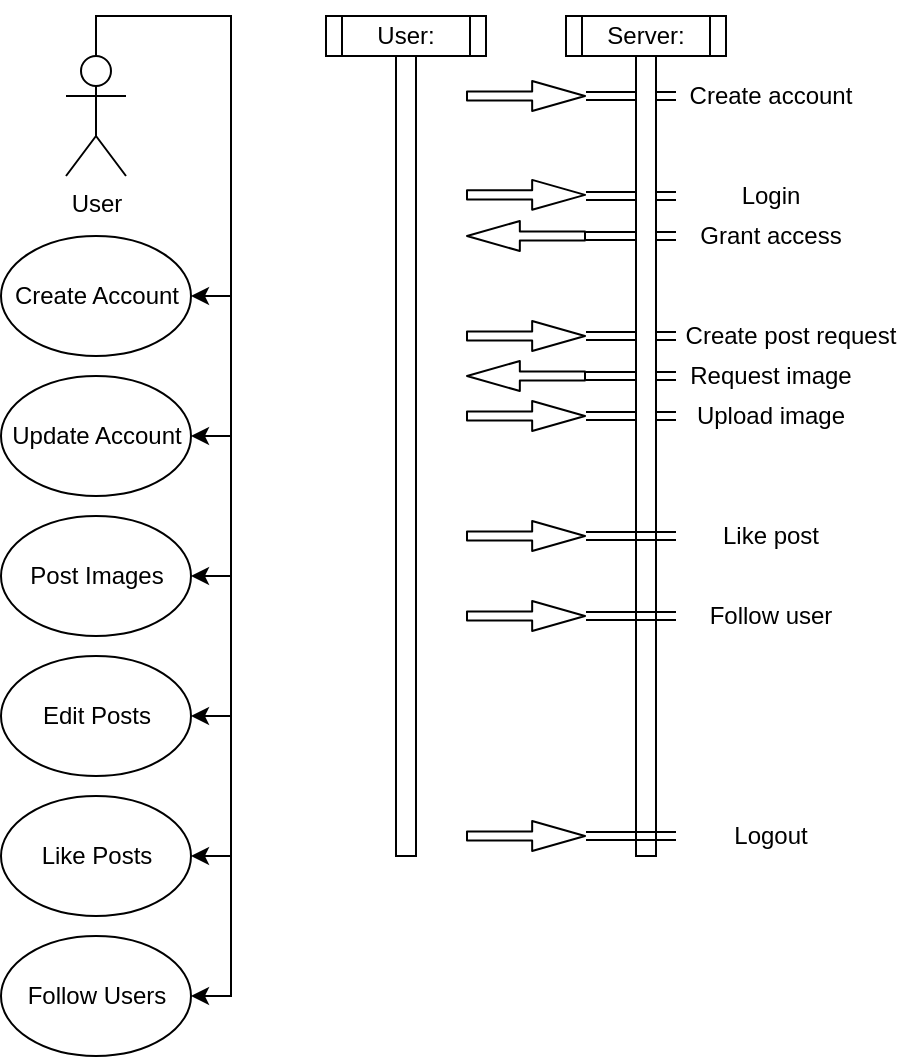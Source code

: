 <mxfile version="14.4.5" type="github">
  <diagram id="xQAQiBnubpCkgWLHh3Rl" name="Page-1">
    <mxGraphModel dx="446" dy="641" grid="1" gridSize="10" guides="1" tooltips="1" connect="1" arrows="1" fold="1" page="1" pageScale="1" pageWidth="850" pageHeight="1100" math="0" shadow="0">
      <root>
        <mxCell id="0" />
        <mxCell id="1" parent="0" />
        <mxCell id="hfRFohdYxngcztOoLjTW-9" style="edgeStyle=orthogonalEdgeStyle;rounded=0;orthogonalLoop=1;jettySize=auto;html=1;exitX=0.5;exitY=0;exitDx=0;exitDy=0;exitPerimeter=0;entryX=1;entryY=0.5;entryDx=0;entryDy=0;" edge="1" parent="1" source="hfRFohdYxngcztOoLjTW-1" target="hfRFohdYxngcztOoLjTW-7">
          <mxGeometry relative="1" as="geometry" />
        </mxCell>
        <mxCell id="hfRFohdYxngcztOoLjTW-10" style="edgeStyle=orthogonalEdgeStyle;rounded=0;orthogonalLoop=1;jettySize=auto;html=1;exitX=0.5;exitY=0;exitDx=0;exitDy=0;exitPerimeter=0;entryX=1;entryY=0.5;entryDx=0;entryDy=0;" edge="1" parent="1" source="hfRFohdYxngcztOoLjTW-1" target="hfRFohdYxngcztOoLjTW-2">
          <mxGeometry relative="1" as="geometry" />
        </mxCell>
        <mxCell id="hfRFohdYxngcztOoLjTW-11" style="edgeStyle=orthogonalEdgeStyle;rounded=0;orthogonalLoop=1;jettySize=auto;html=1;exitX=0.5;exitY=0;exitDx=0;exitDy=0;exitPerimeter=0;entryX=1;entryY=0.5;entryDx=0;entryDy=0;" edge="1" parent="1" source="hfRFohdYxngcztOoLjTW-1" target="hfRFohdYxngcztOoLjTW-3">
          <mxGeometry relative="1" as="geometry" />
        </mxCell>
        <mxCell id="hfRFohdYxngcztOoLjTW-12" style="edgeStyle=orthogonalEdgeStyle;rounded=0;orthogonalLoop=1;jettySize=auto;html=1;exitX=0.5;exitY=0;exitDx=0;exitDy=0;exitPerimeter=0;entryX=1;entryY=0.5;entryDx=0;entryDy=0;" edge="1" parent="1" source="hfRFohdYxngcztOoLjTW-1" target="hfRFohdYxngcztOoLjTW-4">
          <mxGeometry relative="1" as="geometry" />
        </mxCell>
        <mxCell id="hfRFohdYxngcztOoLjTW-13" style="edgeStyle=orthogonalEdgeStyle;rounded=0;orthogonalLoop=1;jettySize=auto;html=1;exitX=0.5;exitY=0;exitDx=0;exitDy=0;exitPerimeter=0;entryX=1;entryY=0.5;entryDx=0;entryDy=0;" edge="1" parent="1" source="hfRFohdYxngcztOoLjTW-1" target="hfRFohdYxngcztOoLjTW-5">
          <mxGeometry relative="1" as="geometry" />
        </mxCell>
        <mxCell id="hfRFohdYxngcztOoLjTW-14" style="edgeStyle=orthogonalEdgeStyle;rounded=0;orthogonalLoop=1;jettySize=auto;html=1;exitX=0.5;exitY=0;exitDx=0;exitDy=0;exitPerimeter=0;entryX=1;entryY=0.5;entryDx=0;entryDy=0;" edge="1" parent="1" source="hfRFohdYxngcztOoLjTW-1" target="hfRFohdYxngcztOoLjTW-6">
          <mxGeometry relative="1" as="geometry" />
        </mxCell>
        <mxCell id="hfRFohdYxngcztOoLjTW-1" value="User" style="shape=umlActor;verticalLabelPosition=bottom;verticalAlign=top;html=1;outlineConnect=0;" vertex="1" parent="1">
          <mxGeometry x="80" y="40" width="30" height="60" as="geometry" />
        </mxCell>
        <mxCell id="hfRFohdYxngcztOoLjTW-2" value="Create Account" style="ellipse;whiteSpace=wrap;html=1;" vertex="1" parent="1">
          <mxGeometry x="47.5" y="130" width="95" height="60" as="geometry" />
        </mxCell>
        <mxCell id="hfRFohdYxngcztOoLjTW-3" value="Update Account" style="ellipse;whiteSpace=wrap;html=1;" vertex="1" parent="1">
          <mxGeometry x="47.5" y="200" width="95" height="60" as="geometry" />
        </mxCell>
        <mxCell id="hfRFohdYxngcztOoLjTW-4" value="Post Images" style="ellipse;whiteSpace=wrap;html=1;" vertex="1" parent="1">
          <mxGeometry x="47.5" y="270" width="95" height="60" as="geometry" />
        </mxCell>
        <mxCell id="hfRFohdYxngcztOoLjTW-5" value="Edit Posts" style="ellipse;whiteSpace=wrap;html=1;" vertex="1" parent="1">
          <mxGeometry x="47.5" y="340" width="95" height="60" as="geometry" />
        </mxCell>
        <mxCell id="hfRFohdYxngcztOoLjTW-6" value="Like Posts" style="ellipse;whiteSpace=wrap;html=1;" vertex="1" parent="1">
          <mxGeometry x="47.5" y="410" width="95" height="60" as="geometry" />
        </mxCell>
        <mxCell id="hfRFohdYxngcztOoLjTW-7" value="Follow Users" style="ellipse;whiteSpace=wrap;html=1;" vertex="1" parent="1">
          <mxGeometry x="47.5" y="480" width="95" height="60" as="geometry" />
        </mxCell>
        <mxCell id="hfRFohdYxngcztOoLjTW-15" value="User:" style="shape=process;whiteSpace=wrap;html=1;backgroundOutline=1;" vertex="1" parent="1">
          <mxGeometry x="210" y="20" width="80" height="20" as="geometry" />
        </mxCell>
        <mxCell id="hfRFohdYxngcztOoLjTW-16" value="Server:" style="shape=process;whiteSpace=wrap;html=1;backgroundOutline=1;" vertex="1" parent="1">
          <mxGeometry x="330" y="20" width="80" height="20" as="geometry" />
        </mxCell>
        <mxCell id="hfRFohdYxngcztOoLjTW-20" value="" style="shape=flexArrow;endArrow=classic;html=1;endWidth=9.388;endSize=8.474;width=4.571;" edge="1" parent="1">
          <mxGeometry width="50" height="50" relative="1" as="geometry">
            <mxPoint x="280" y="60" as="sourcePoint" />
            <mxPoint x="340" y="60" as="targetPoint" />
          </mxGeometry>
        </mxCell>
        <mxCell id="hfRFohdYxngcztOoLjTW-21" value="" style="shape=flexArrow;endArrow=classic;html=1;endWidth=9.388;endSize=8.474;width=4.571;" edge="1" parent="1">
          <mxGeometry width="50" height="50" relative="1" as="geometry">
            <mxPoint x="280" y="109.43" as="sourcePoint" />
            <mxPoint x="340" y="109.43" as="targetPoint" />
          </mxGeometry>
        </mxCell>
        <mxCell id="hfRFohdYxngcztOoLjTW-23" value="" style="shape=flexArrow;endArrow=classic;html=1;endWidth=9.388;endSize=8.474;width=4.571;" edge="1" parent="1">
          <mxGeometry width="50" height="50" relative="1" as="geometry">
            <mxPoint x="280" y="180" as="sourcePoint" />
            <mxPoint x="340" y="180" as="targetPoint" />
          </mxGeometry>
        </mxCell>
        <mxCell id="hfRFohdYxngcztOoLjTW-24" value="" style="shape=flexArrow;endArrow=classic;html=1;endWidth=9.388;endSize=8.474;width=4.571;" edge="1" parent="1">
          <mxGeometry width="50" height="50" relative="1" as="geometry">
            <mxPoint x="280" y="220" as="sourcePoint" />
            <mxPoint x="340" y="220" as="targetPoint" />
          </mxGeometry>
        </mxCell>
        <mxCell id="hfRFohdYxngcztOoLjTW-48" style="shape=link;rounded=0;orthogonalLoop=1;jettySize=auto;html=1;" edge="1" parent="1" source="hfRFohdYxngcztOoLjTW-26">
          <mxGeometry relative="1" as="geometry">
            <mxPoint x="340" y="60" as="targetPoint" />
          </mxGeometry>
        </mxCell>
        <mxCell id="hfRFohdYxngcztOoLjTW-26" value="Create account" style="text;html=1;strokeColor=none;fillColor=none;align=center;verticalAlign=middle;whiteSpace=wrap;rounded=0;" vertex="1" parent="1">
          <mxGeometry x="385" y="50" width="95" height="20" as="geometry" />
        </mxCell>
        <mxCell id="hfRFohdYxngcztOoLjTW-47" style="edgeStyle=orthogonalEdgeStyle;shape=link;rounded=0;orthogonalLoop=1;jettySize=auto;html=1;" edge="1" parent="1" source="hfRFohdYxngcztOoLjTW-27">
          <mxGeometry relative="1" as="geometry">
            <mxPoint x="340" y="110" as="targetPoint" />
          </mxGeometry>
        </mxCell>
        <mxCell id="hfRFohdYxngcztOoLjTW-27" value="Login" style="text;html=1;strokeColor=none;fillColor=none;align=center;verticalAlign=middle;whiteSpace=wrap;rounded=0;" vertex="1" parent="1">
          <mxGeometry x="385" y="100" width="95" height="20" as="geometry" />
        </mxCell>
        <mxCell id="hfRFohdYxngcztOoLjTW-29" value="" style="shape=flexArrow;endArrow=classic;html=1;endWidth=9.388;endSize=8.474;width=4.571;" edge="1" parent="1">
          <mxGeometry width="50" height="50" relative="1" as="geometry">
            <mxPoint x="340" y="130.0" as="sourcePoint" />
            <mxPoint x="280" y="130.0" as="targetPoint" />
          </mxGeometry>
        </mxCell>
        <mxCell id="hfRFohdYxngcztOoLjTW-46" style="edgeStyle=orthogonalEdgeStyle;shape=link;rounded=0;orthogonalLoop=1;jettySize=auto;html=1;" edge="1" parent="1" source="hfRFohdYxngcztOoLjTW-31">
          <mxGeometry relative="1" as="geometry">
            <mxPoint x="340" y="130" as="targetPoint" />
          </mxGeometry>
        </mxCell>
        <mxCell id="hfRFohdYxngcztOoLjTW-31" value="Grant access" style="text;html=1;strokeColor=none;fillColor=none;align=center;verticalAlign=middle;whiteSpace=wrap;rounded=0;" vertex="1" parent="1">
          <mxGeometry x="385" y="120" width="95" height="20" as="geometry" />
        </mxCell>
        <mxCell id="hfRFohdYxngcztOoLjTW-49" style="edgeStyle=orthogonalEdgeStyle;shape=link;rounded=0;orthogonalLoop=1;jettySize=auto;html=1;" edge="1" parent="1" source="hfRFohdYxngcztOoLjTW-33">
          <mxGeometry relative="1" as="geometry">
            <mxPoint x="340" y="180" as="targetPoint" />
          </mxGeometry>
        </mxCell>
        <mxCell id="hfRFohdYxngcztOoLjTW-33" value="Create post request" style="text;html=1;strokeColor=none;fillColor=none;align=center;verticalAlign=middle;whiteSpace=wrap;rounded=0;" vertex="1" parent="1">
          <mxGeometry x="385" y="170" width="115" height="20" as="geometry" />
        </mxCell>
        <mxCell id="hfRFohdYxngcztOoLjTW-34" value="" style="shape=flexArrow;endArrow=classic;html=1;endWidth=9.388;endSize=8.474;width=4.571;" edge="1" parent="1">
          <mxGeometry width="50" height="50" relative="1" as="geometry">
            <mxPoint x="340" y="200" as="sourcePoint" />
            <mxPoint x="280" y="200" as="targetPoint" />
          </mxGeometry>
        </mxCell>
        <mxCell id="hfRFohdYxngcztOoLjTW-50" style="edgeStyle=orthogonalEdgeStyle;shape=link;rounded=0;orthogonalLoop=1;jettySize=auto;html=1;" edge="1" parent="1" source="hfRFohdYxngcztOoLjTW-37">
          <mxGeometry relative="1" as="geometry">
            <mxPoint x="340" y="200" as="targetPoint" />
          </mxGeometry>
        </mxCell>
        <mxCell id="hfRFohdYxngcztOoLjTW-37" value="Request image" style="text;html=1;strokeColor=none;fillColor=none;align=center;verticalAlign=middle;whiteSpace=wrap;rounded=0;" vertex="1" parent="1">
          <mxGeometry x="385" y="190" width="95" height="20" as="geometry" />
        </mxCell>
        <mxCell id="hfRFohdYxngcztOoLjTW-51" style="edgeStyle=orthogonalEdgeStyle;shape=link;rounded=0;orthogonalLoop=1;jettySize=auto;html=1;" edge="1" parent="1" source="hfRFohdYxngcztOoLjTW-38">
          <mxGeometry relative="1" as="geometry">
            <mxPoint x="340" y="220" as="targetPoint" />
          </mxGeometry>
        </mxCell>
        <mxCell id="hfRFohdYxngcztOoLjTW-38" value="Upload image" style="text;html=1;strokeColor=none;fillColor=none;align=center;verticalAlign=middle;whiteSpace=wrap;rounded=0;" vertex="1" parent="1">
          <mxGeometry x="385" y="210" width="95" height="20" as="geometry" />
        </mxCell>
        <mxCell id="hfRFohdYxngcztOoLjTW-40" value="" style="rounded=0;whiteSpace=wrap;html=1;" vertex="1" parent="1">
          <mxGeometry x="245" y="40" width="10" height="400" as="geometry" />
        </mxCell>
        <mxCell id="hfRFohdYxngcztOoLjTW-43" value="" style="rounded=0;whiteSpace=wrap;html=1;" vertex="1" parent="1">
          <mxGeometry x="365" y="40" width="10" height="400" as="geometry" />
        </mxCell>
        <mxCell id="hfRFohdYxngcztOoLjTW-52" value="" style="shape=flexArrow;endArrow=classic;html=1;endWidth=9.388;endSize=8.474;width=4.571;" edge="1" parent="1">
          <mxGeometry width="50" height="50" relative="1" as="geometry">
            <mxPoint x="280" y="280" as="sourcePoint" />
            <mxPoint x="340" y="280" as="targetPoint" />
          </mxGeometry>
        </mxCell>
        <mxCell id="hfRFohdYxngcztOoLjTW-53" value="" style="shape=flexArrow;endArrow=classic;html=1;endWidth=9.388;endSize=8.474;width=4.571;" edge="1" parent="1">
          <mxGeometry width="50" height="50" relative="1" as="geometry">
            <mxPoint x="280" y="320" as="sourcePoint" />
            <mxPoint x="340" y="320" as="targetPoint" />
          </mxGeometry>
        </mxCell>
        <mxCell id="hfRFohdYxngcztOoLjTW-57" style="edgeStyle=orthogonalEdgeStyle;shape=link;rounded=0;orthogonalLoop=1;jettySize=auto;html=1;" edge="1" parent="1" source="hfRFohdYxngcztOoLjTW-54">
          <mxGeometry relative="1" as="geometry">
            <mxPoint x="340" y="280" as="targetPoint" />
          </mxGeometry>
        </mxCell>
        <mxCell id="hfRFohdYxngcztOoLjTW-54" value="Like post" style="text;html=1;strokeColor=none;fillColor=none;align=center;verticalAlign=middle;whiteSpace=wrap;rounded=0;" vertex="1" parent="1">
          <mxGeometry x="385" y="270" width="95" height="20" as="geometry" />
        </mxCell>
        <mxCell id="hfRFohdYxngcztOoLjTW-58" style="edgeStyle=orthogonalEdgeStyle;shape=link;rounded=0;orthogonalLoop=1;jettySize=auto;html=1;" edge="1" parent="1" source="hfRFohdYxngcztOoLjTW-56">
          <mxGeometry relative="1" as="geometry">
            <mxPoint x="340" y="320" as="targetPoint" />
          </mxGeometry>
        </mxCell>
        <mxCell id="hfRFohdYxngcztOoLjTW-56" value="Follow user" style="text;html=1;strokeColor=none;fillColor=none;align=center;verticalAlign=middle;whiteSpace=wrap;rounded=0;" vertex="1" parent="1">
          <mxGeometry x="385" y="310" width="95" height="20" as="geometry" />
        </mxCell>
        <mxCell id="hfRFohdYxngcztOoLjTW-59" value="" style="shape=flexArrow;endArrow=classic;html=1;endWidth=9.388;endSize=8.474;width=4.571;" edge="1" parent="1">
          <mxGeometry width="50" height="50" relative="1" as="geometry">
            <mxPoint x="280" y="430" as="sourcePoint" />
            <mxPoint x="340" y="430" as="targetPoint" />
          </mxGeometry>
        </mxCell>
        <mxCell id="hfRFohdYxngcztOoLjTW-61" style="edgeStyle=none;shape=link;rounded=0;orthogonalLoop=1;jettySize=auto;html=1;" edge="1" parent="1" source="hfRFohdYxngcztOoLjTW-60">
          <mxGeometry relative="1" as="geometry">
            <mxPoint x="340" y="430" as="targetPoint" />
          </mxGeometry>
        </mxCell>
        <mxCell id="hfRFohdYxngcztOoLjTW-60" value="Logout" style="text;html=1;strokeColor=none;fillColor=none;align=center;verticalAlign=middle;whiteSpace=wrap;rounded=0;" vertex="1" parent="1">
          <mxGeometry x="385" y="420" width="95" height="20" as="geometry" />
        </mxCell>
      </root>
    </mxGraphModel>
  </diagram>
</mxfile>
